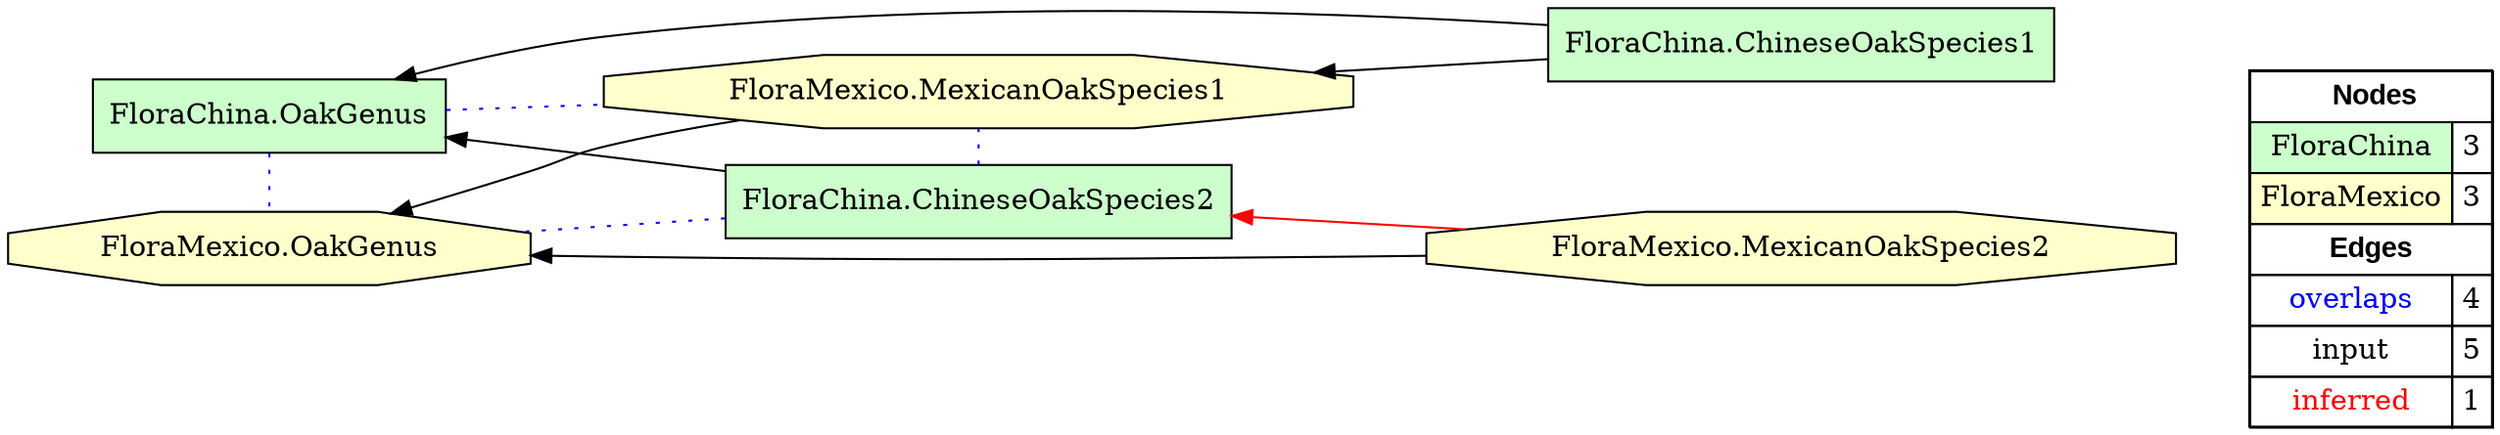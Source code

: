 digraph{
rankdir=RL
node[shape=box style=filled fillcolor="#CCFFCC"] 
"FloraChina.OakGenus"
"FloraChina.ChineseOakSpecies1"
"FloraChina.ChineseOakSpecies2"
node[shape=octagon style=filled fillcolor="#FFFFCC"] 
"FloraMexico.OakGenus"
"FloraMexico.MexicanOakSpecies1"
"FloraMexico.MexicanOakSpecies2"
edge[arrowhead=none style=dotted color="#0000FF" constraint=false penwidth=1]
"FloraChina.OakGenus" -> "FloraMexico.OakGenus"
"FloraChina.ChineseOakSpecies2" -> "FloraMexico.OakGenus"
"FloraChina.OakGenus" -> "FloraMexico.MexicanOakSpecies1"
"FloraChina.ChineseOakSpecies2" -> "FloraMexico.MexicanOakSpecies1"
edge[arrowhead=normal style=solid color="#000000" constraint=true penwidth=1]
"FloraMexico.MexicanOakSpecies1" -> "FloraMexico.OakGenus"
"FloraChina.ChineseOakSpecies1" -> "FloraMexico.MexicanOakSpecies1"
"FloraChina.ChineseOakSpecies2" -> "FloraChina.OakGenus"
"FloraMexico.MexicanOakSpecies2" -> "FloraMexico.OakGenus"
"FloraChina.ChineseOakSpecies1" -> "FloraChina.OakGenus"
edge[arrowhead=normal style=solid color="#FF0000" constraint=true penwidth=1]
"FloraMexico.MexicanOakSpecies2" -> "FloraChina.ChineseOakSpecies2"
edge[arrowhead=normal style=dotted color="#000000" constraint=true penwidth=1]
node[shape=box] 
{rank=source Legend [fillcolor= white margin=0 label=< 
 <TABLE BORDER="0" CELLBORDER="1" CELLSPACING="0" CELLPADDING="4"> 
<TR> <TD COLSPAN="2"><font face="Arial Black"> Nodes</font></TD> </TR> 
<TR> 
 <TD bgcolor="#CCFFCC">FloraChina</TD> 
 <TD>3</TD> 
 </TR> 
<TR> 
 <TD bgcolor="#FFFFCC">FloraMexico</TD> 
 <TD>3</TD> 
 </TR> 
<TR> <TD COLSPAN="2"><font face = "Arial Black"> Edges </font></TD> </TR> 
<TR> 
 <TD><font color ="#0000FF">overlaps</font></TD> 
 <TD>4</TD> 
 </TR> 
<TR> 
 <TD><font color ="#000000">input</font></TD> 
 <TD>5</TD> 
 </TR> 
<TR> 
 <TD><font color ="#FF0000">inferred</font></TD> 
 <TD>1</TD> 
 </TR> 
</TABLE> 
 >] } 
}